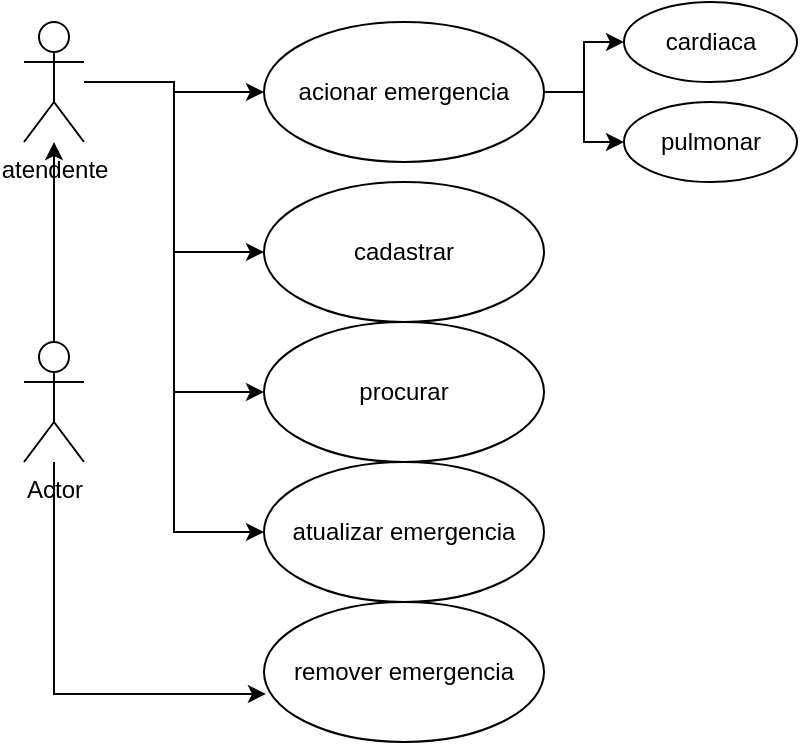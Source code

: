 <mxfile version="26.2.13">
  <diagram name="Página-1" id="cPmnWa3ypAFx_BPJeyoJ">
    <mxGraphModel dx="1428" dy="785" grid="1" gridSize="10" guides="1" tooltips="1" connect="1" arrows="1" fold="1" page="1" pageScale="1" pageWidth="827" pageHeight="1169" math="0" shadow="0">
      <root>
        <mxCell id="0" />
        <mxCell id="1" parent="0" />
        <mxCell id="47PCDIgmSLhzTDTZ2Y6P-27" style="edgeStyle=orthogonalEdgeStyle;rounded=0;orthogonalLoop=1;jettySize=auto;html=1;" edge="1" parent="1" source="47PCDIgmSLhzTDTZ2Y6P-1" target="47PCDIgmSLhzTDTZ2Y6P-4">
          <mxGeometry relative="1" as="geometry" />
        </mxCell>
        <mxCell id="47PCDIgmSLhzTDTZ2Y6P-28" style="edgeStyle=orthogonalEdgeStyle;rounded=0;orthogonalLoop=1;jettySize=auto;html=1;entryX=0;entryY=0.5;entryDx=0;entryDy=0;" edge="1" parent="1" source="47PCDIgmSLhzTDTZ2Y6P-1" target="47PCDIgmSLhzTDTZ2Y6P-5">
          <mxGeometry relative="1" as="geometry" />
        </mxCell>
        <mxCell id="47PCDIgmSLhzTDTZ2Y6P-29" style="edgeStyle=orthogonalEdgeStyle;rounded=0;orthogonalLoop=1;jettySize=auto;html=1;entryX=0;entryY=0.5;entryDx=0;entryDy=0;" edge="1" parent="1" source="47PCDIgmSLhzTDTZ2Y6P-1" target="47PCDIgmSLhzTDTZ2Y6P-7">
          <mxGeometry relative="1" as="geometry" />
        </mxCell>
        <mxCell id="47PCDIgmSLhzTDTZ2Y6P-30" style="edgeStyle=orthogonalEdgeStyle;rounded=0;orthogonalLoop=1;jettySize=auto;html=1;entryX=0;entryY=0.5;entryDx=0;entryDy=0;" edge="1" parent="1" source="47PCDIgmSLhzTDTZ2Y6P-1" target="47PCDIgmSLhzTDTZ2Y6P-10">
          <mxGeometry relative="1" as="geometry" />
        </mxCell>
        <mxCell id="47PCDIgmSLhzTDTZ2Y6P-1" value="atendente" style="shape=umlActor;verticalLabelPosition=bottom;verticalAlign=top;html=1;" vertex="1" parent="1">
          <mxGeometry x="140" y="130" width="30" height="60" as="geometry" />
        </mxCell>
        <mxCell id="47PCDIgmSLhzTDTZ2Y6P-11" style="edgeStyle=orthogonalEdgeStyle;rounded=0;orthogonalLoop=1;jettySize=auto;html=1;exitX=1;exitY=0.5;exitDx=0;exitDy=0;entryX=0;entryY=0.5;entryDx=0;entryDy=0;" edge="1" parent="1" source="47PCDIgmSLhzTDTZ2Y6P-4" target="47PCDIgmSLhzTDTZ2Y6P-8">
          <mxGeometry relative="1" as="geometry" />
        </mxCell>
        <mxCell id="47PCDIgmSLhzTDTZ2Y6P-12" style="edgeStyle=orthogonalEdgeStyle;rounded=0;orthogonalLoop=1;jettySize=auto;html=1;exitX=1;exitY=0.5;exitDx=0;exitDy=0;entryX=0;entryY=0.5;entryDx=0;entryDy=0;" edge="1" parent="1" source="47PCDIgmSLhzTDTZ2Y6P-4" target="47PCDIgmSLhzTDTZ2Y6P-9">
          <mxGeometry relative="1" as="geometry" />
        </mxCell>
        <mxCell id="47PCDIgmSLhzTDTZ2Y6P-4" value="acionar emergencia" style="ellipse;whiteSpace=wrap;html=1;" vertex="1" parent="1">
          <mxGeometry x="260" y="130" width="140" height="70" as="geometry" />
        </mxCell>
        <mxCell id="47PCDIgmSLhzTDTZ2Y6P-5" value="cadastrar" style="ellipse;whiteSpace=wrap;html=1;" vertex="1" parent="1">
          <mxGeometry x="260" y="210" width="140" height="70" as="geometry" />
        </mxCell>
        <mxCell id="47PCDIgmSLhzTDTZ2Y6P-7" value="procurar" style="ellipse;whiteSpace=wrap;html=1;" vertex="1" parent="1">
          <mxGeometry x="260" y="280" width="140" height="70" as="geometry" />
        </mxCell>
        <mxCell id="47PCDIgmSLhzTDTZ2Y6P-8" value="cardiaca" style="ellipse;whiteSpace=wrap;html=1;" vertex="1" parent="1">
          <mxGeometry x="440" y="120" width="86.5" height="40" as="geometry" />
        </mxCell>
        <mxCell id="47PCDIgmSLhzTDTZ2Y6P-9" value="pulmonar" style="ellipse;whiteSpace=wrap;html=1;" vertex="1" parent="1">
          <mxGeometry x="440" y="170" width="86.5" height="40" as="geometry" />
        </mxCell>
        <mxCell id="47PCDIgmSLhzTDTZ2Y6P-10" value="atualizar emergencia" style="ellipse;whiteSpace=wrap;html=1;" vertex="1" parent="1">
          <mxGeometry x="260" y="350" width="140" height="70" as="geometry" />
        </mxCell>
        <mxCell id="47PCDIgmSLhzTDTZ2Y6P-22" value="remover emergencia" style="ellipse;whiteSpace=wrap;html=1;" vertex="1" parent="1">
          <mxGeometry x="260" y="420" width="140" height="70" as="geometry" />
        </mxCell>
        <mxCell id="47PCDIgmSLhzTDTZ2Y6P-34" style="edgeStyle=orthogonalEdgeStyle;rounded=0;orthogonalLoop=1;jettySize=auto;html=1;exitX=0.5;exitY=0;exitDx=0;exitDy=0;exitPerimeter=0;" edge="1" parent="1" source="47PCDIgmSLhzTDTZ2Y6P-33" target="47PCDIgmSLhzTDTZ2Y6P-1">
          <mxGeometry relative="1" as="geometry" />
        </mxCell>
        <mxCell id="47PCDIgmSLhzTDTZ2Y6P-33" value="Actor" style="shape=umlActor;verticalLabelPosition=bottom;verticalAlign=top;html=1;" vertex="1" parent="1">
          <mxGeometry x="140" y="290" width="30" height="60" as="geometry" />
        </mxCell>
        <mxCell id="47PCDIgmSLhzTDTZ2Y6P-35" style="edgeStyle=orthogonalEdgeStyle;rounded=0;orthogonalLoop=1;jettySize=auto;html=1;entryX=0.007;entryY=0.657;entryDx=0;entryDy=0;entryPerimeter=0;" edge="1" parent="1" source="47PCDIgmSLhzTDTZ2Y6P-33" target="47PCDIgmSLhzTDTZ2Y6P-22">
          <mxGeometry relative="1" as="geometry">
            <Array as="points">
              <mxPoint x="155" y="466" />
            </Array>
          </mxGeometry>
        </mxCell>
      </root>
    </mxGraphModel>
  </diagram>
</mxfile>
